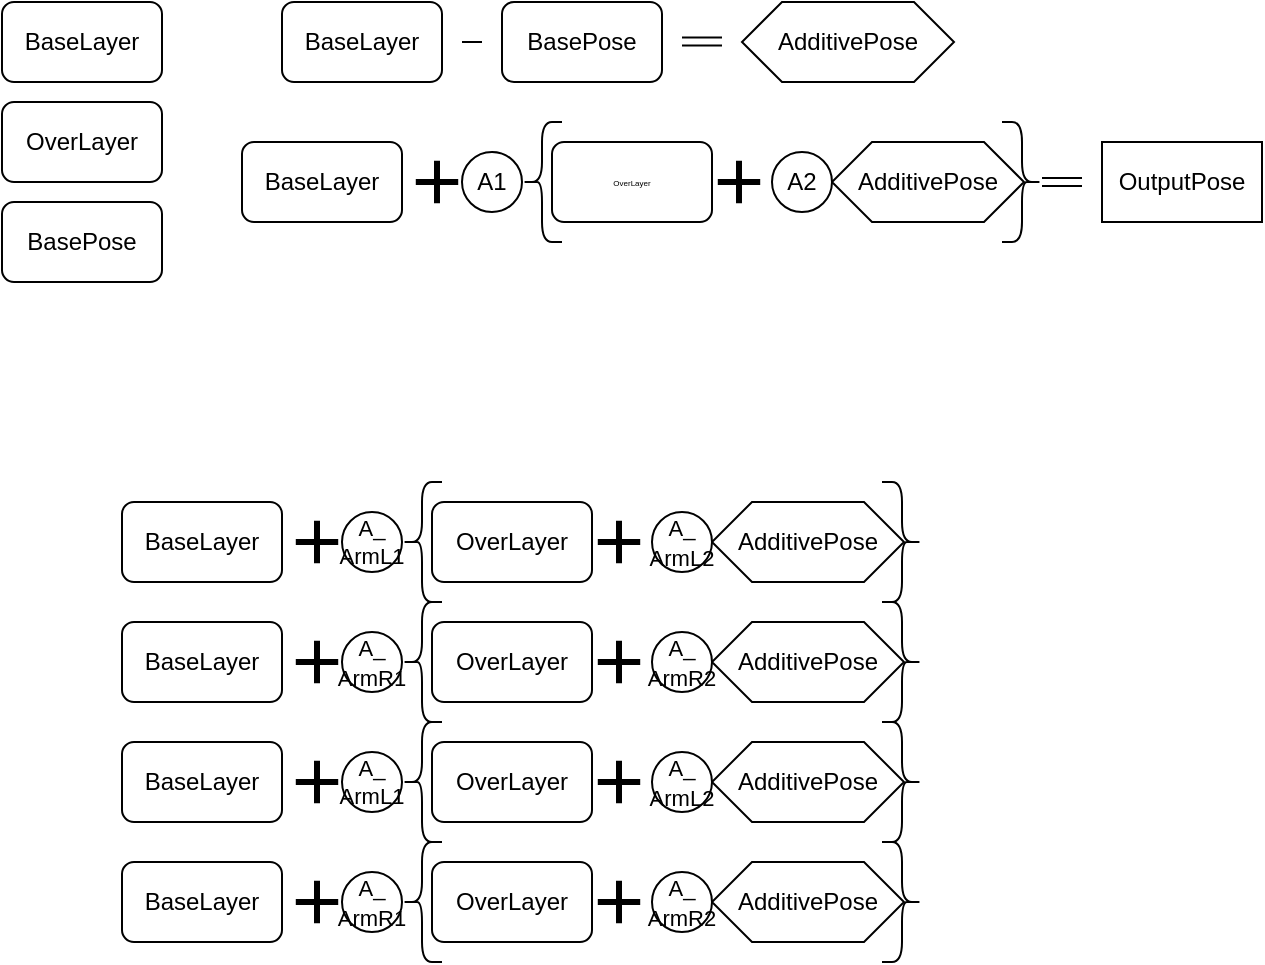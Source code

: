 <mxfile version="17.4.0" type="github">
  <diagram id="vrn0HeVkJkGQ8uHqAP4W" name="Page-1">
    <mxGraphModel dx="1178" dy="641" grid="1" gridSize="10" guides="1" tooltips="1" connect="1" arrows="1" fold="1" page="1" pageScale="1" pageWidth="827" pageHeight="1169" math="0" shadow="0">
      <root>
        <mxCell id="0" />
        <mxCell id="1" parent="0" />
        <mxCell id="xuFwdp0xskdRImY5IUV7-2" value="BaseLayer" style="rounded=1;whiteSpace=wrap;html=1;" parent="1" vertex="1">
          <mxGeometry x="50" y="250" width="80" height="40" as="geometry" />
        </mxCell>
        <mxCell id="xuFwdp0xskdRImY5IUV7-3" value="OverLayer" style="rounded=1;whiteSpace=wrap;html=1;" parent="1" vertex="1">
          <mxGeometry x="50" y="300" width="80" height="40" as="geometry" />
        </mxCell>
        <mxCell id="xuFwdp0xskdRImY5IUV7-4" value="BasePose" style="rounded=1;whiteSpace=wrap;html=1;" parent="1" vertex="1">
          <mxGeometry x="50" y="350" width="80" height="40" as="geometry" />
        </mxCell>
        <mxCell id="xuFwdp0xskdRImY5IUV7-5" value="BaseLayer" style="rounded=1;whiteSpace=wrap;html=1;" parent="1" vertex="1">
          <mxGeometry x="190" y="250" width="80" height="40" as="geometry" />
        </mxCell>
        <mxCell id="xuFwdp0xskdRImY5IUV7-6" value="BasePose" style="rounded=1;whiteSpace=wrap;html=1;" parent="1" vertex="1">
          <mxGeometry x="300" y="250" width="80" height="40" as="geometry" />
        </mxCell>
        <mxCell id="xuFwdp0xskdRImY5IUV7-7" value="" style="endArrow=none;html=1;rounded=0;" parent="1" edge="1">
          <mxGeometry width="50" height="50" relative="1" as="geometry">
            <mxPoint x="280" y="270" as="sourcePoint" />
            <mxPoint x="290" y="270" as="targetPoint" />
          </mxGeometry>
        </mxCell>
        <mxCell id="xuFwdp0xskdRImY5IUV7-11" value="AdditivePose" style="shape=hexagon;perimeter=hexagonPerimeter2;whiteSpace=wrap;html=1;fixedSize=1;" parent="1" vertex="1">
          <mxGeometry x="420" y="250" width="106" height="40" as="geometry" />
        </mxCell>
        <mxCell id="xuFwdp0xskdRImY5IUV7-12" value="BaseLayer" style="rounded=1;whiteSpace=wrap;html=1;" parent="1" vertex="1">
          <mxGeometry x="170" y="320" width="80" height="40" as="geometry" />
        </mxCell>
        <mxCell id="xuFwdp0xskdRImY5IUV7-13" value="&lt;font style=&quot;font-size: 4px&quot;&gt;OverLayer&lt;/font&gt;" style="rounded=1;whiteSpace=wrap;html=1;fontSize=5;" parent="1" vertex="1">
          <mxGeometry x="325" y="320" width="80" height="40" as="geometry" />
        </mxCell>
        <mxCell id="xuFwdp0xskdRImY5IUV7-14" value="AdditivePose" style="shape=hexagon;perimeter=hexagonPerimeter2;whiteSpace=wrap;html=1;fixedSize=1;" parent="1" vertex="1">
          <mxGeometry x="465" y="320" width="96" height="40" as="geometry" />
        </mxCell>
        <mxCell id="xuFwdp0xskdRImY5IUV7-15" value="" style="shape=umlDestroy;whiteSpace=wrap;html=1;strokeWidth=3;rotation=45;" parent="1" vertex="1">
          <mxGeometry x="411" y="332.5" width="15" height="15" as="geometry" />
        </mxCell>
        <mxCell id="xuFwdp0xskdRImY5IUV7-16" value="" style="shape=umlDestroy;whiteSpace=wrap;html=1;strokeWidth=3;rotation=45;" parent="1" vertex="1">
          <mxGeometry x="260" y="332.5" width="15" height="15" as="geometry" />
        </mxCell>
        <mxCell id="xuFwdp0xskdRImY5IUV7-18" value="" style="shape=link;html=1;rounded=0;" parent="1" edge="1">
          <mxGeometry relative="1" as="geometry">
            <mxPoint x="570" y="340" as="sourcePoint" />
            <mxPoint x="590" y="340" as="targetPoint" />
          </mxGeometry>
        </mxCell>
        <mxCell id="xuFwdp0xskdRImY5IUV7-20" value="" style="shape=link;html=1;rounded=0;" parent="1" edge="1">
          <mxGeometry relative="1" as="geometry">
            <mxPoint x="410" y="269.71" as="sourcePoint" />
            <mxPoint x="390" y="269.71" as="targetPoint" />
          </mxGeometry>
        </mxCell>
        <mxCell id="xuFwdp0xskdRImY5IUV7-22" value="OutputPose" style="rounded=0;whiteSpace=wrap;html=1;" parent="1" vertex="1">
          <mxGeometry x="600" y="320" width="80" height="40" as="geometry" />
        </mxCell>
        <mxCell id="xuFwdp0xskdRImY5IUV7-25" value="" style="shape=curlyBracket;whiteSpace=wrap;html=1;rounded=1;" parent="1" vertex="1">
          <mxGeometry x="310" y="310" width="20" height="60" as="geometry" />
        </mxCell>
        <mxCell id="xuFwdp0xskdRImY5IUV7-26" value="" style="shape=curlyBracket;whiteSpace=wrap;html=1;rounded=1;flipH=1;" parent="1" vertex="1">
          <mxGeometry x="550" y="310" width="20" height="60" as="geometry" />
        </mxCell>
        <mxCell id="xuFwdp0xskdRImY5IUV7-27" value="A1" style="ellipse;whiteSpace=wrap;html=1;aspect=fixed;" parent="1" vertex="1">
          <mxGeometry x="280" y="325" width="30" height="30" as="geometry" />
        </mxCell>
        <mxCell id="xuFwdp0xskdRImY5IUV7-28" value="A2" style="ellipse;whiteSpace=wrap;html=1;aspect=fixed;" parent="1" vertex="1">
          <mxGeometry x="435" y="325" width="30" height="30" as="geometry" />
        </mxCell>
        <mxCell id="xuFwdp0xskdRImY5IUV7-37" value="BaseLayer" style="rounded=1;whiteSpace=wrap;html=1;" parent="1" vertex="1">
          <mxGeometry x="110" y="500" width="80" height="40" as="geometry" />
        </mxCell>
        <mxCell id="xuFwdp0xskdRImY5IUV7-38" value="OverLayer" style="rounded=1;whiteSpace=wrap;html=1;" parent="1" vertex="1">
          <mxGeometry x="265" y="500" width="80" height="40" as="geometry" />
        </mxCell>
        <mxCell id="xuFwdp0xskdRImY5IUV7-39" value="AdditivePose" style="shape=hexagon;perimeter=hexagonPerimeter2;whiteSpace=wrap;html=1;fixedSize=1;" parent="1" vertex="1">
          <mxGeometry x="405" y="500" width="96" height="40" as="geometry" />
        </mxCell>
        <mxCell id="xuFwdp0xskdRImY5IUV7-40" value="" style="shape=umlDestroy;whiteSpace=wrap;html=1;strokeWidth=3;rotation=45;" parent="1" vertex="1">
          <mxGeometry x="351" y="512.5" width="15" height="15" as="geometry" />
        </mxCell>
        <mxCell id="xuFwdp0xskdRImY5IUV7-41" value="" style="shape=umlDestroy;whiteSpace=wrap;html=1;strokeWidth=3;rotation=45;" parent="1" vertex="1">
          <mxGeometry x="200" y="512.5" width="15" height="15" as="geometry" />
        </mxCell>
        <mxCell id="xuFwdp0xskdRImY5IUV7-42" value="" style="shape=curlyBracket;whiteSpace=wrap;html=1;rounded=1;" parent="1" vertex="1">
          <mxGeometry x="250" y="490" width="20" height="60" as="geometry" />
        </mxCell>
        <mxCell id="xuFwdp0xskdRImY5IUV7-43" value="" style="shape=curlyBracket;whiteSpace=wrap;html=1;rounded=1;flipH=1;" parent="1" vertex="1">
          <mxGeometry x="490" y="490" width="20" height="60" as="geometry" />
        </mxCell>
        <mxCell id="xuFwdp0xskdRImY5IUV7-44" value="&lt;p style=&quot;font-size: 11px&quot;&gt;&lt;font style=&quot;font-size: 11px ; line-height: 1&quot;&gt;A_&lt;br style=&quot;font-size: 11px&quot;&gt;&lt;/font&gt;&lt;font style=&quot;font-size: 11px ; line-height: 1&quot;&gt;ArmL1&lt;/font&gt;&lt;/p&gt;" style="ellipse;whiteSpace=wrap;html=1;aspect=fixed;fontSize=9;align=center;" parent="1" vertex="1">
          <mxGeometry x="220" y="505" width="30" height="30" as="geometry" />
        </mxCell>
        <mxCell id="xuFwdp0xskdRImY5IUV7-45" value="&lt;font style=&quot;font-size: 11px ; line-height: 1&quot;&gt;A_&lt;br&gt;&lt;/font&gt;&lt;font style=&quot;font-size: 11px ; line-height: 1&quot;&gt;ArmL2&lt;/font&gt;" style="ellipse;whiteSpace=wrap;html=1;aspect=fixed;" parent="1" vertex="1">
          <mxGeometry x="375" y="505" width="30" height="30" as="geometry" />
        </mxCell>
        <mxCell id="xuFwdp0xskdRImY5IUV7-46" value="BaseLayer" style="rounded=1;whiteSpace=wrap;html=1;" parent="1" vertex="1">
          <mxGeometry x="110" y="560" width="80" height="40" as="geometry" />
        </mxCell>
        <mxCell id="xuFwdp0xskdRImY5IUV7-47" value="OverLayer" style="rounded=1;whiteSpace=wrap;html=1;" parent="1" vertex="1">
          <mxGeometry x="265" y="560" width="80" height="40" as="geometry" />
        </mxCell>
        <mxCell id="xuFwdp0xskdRImY5IUV7-48" value="AdditivePose" style="shape=hexagon;perimeter=hexagonPerimeter2;whiteSpace=wrap;html=1;fixedSize=1;" parent="1" vertex="1">
          <mxGeometry x="405" y="560" width="96" height="40" as="geometry" />
        </mxCell>
        <mxCell id="xuFwdp0xskdRImY5IUV7-49" value="" style="shape=umlDestroy;whiteSpace=wrap;html=1;strokeWidth=3;rotation=45;" parent="1" vertex="1">
          <mxGeometry x="351" y="572.5" width="15" height="15" as="geometry" />
        </mxCell>
        <mxCell id="xuFwdp0xskdRImY5IUV7-50" value="" style="shape=umlDestroy;whiteSpace=wrap;html=1;strokeWidth=3;rotation=45;" parent="1" vertex="1">
          <mxGeometry x="200" y="572.5" width="15" height="15" as="geometry" />
        </mxCell>
        <mxCell id="xuFwdp0xskdRImY5IUV7-51" value="" style="shape=curlyBracket;whiteSpace=wrap;html=1;rounded=1;" parent="1" vertex="1">
          <mxGeometry x="250" y="550" width="20" height="60" as="geometry" />
        </mxCell>
        <mxCell id="xuFwdp0xskdRImY5IUV7-52" value="" style="shape=curlyBracket;whiteSpace=wrap;html=1;rounded=1;flipH=1;" parent="1" vertex="1">
          <mxGeometry x="490" y="550" width="20" height="60" as="geometry" />
        </mxCell>
        <mxCell id="xuFwdp0xskdRImY5IUV7-53" value="&lt;font style=&quot;font-size: 11px ; line-height: 1&quot;&gt;A_&lt;br&gt;&lt;/font&gt;&lt;font style=&quot;font-size: 11px ; line-height: 1&quot;&gt;ArmR1&lt;/font&gt;" style="ellipse;whiteSpace=wrap;html=1;aspect=fixed;" parent="1" vertex="1">
          <mxGeometry x="220" y="565" width="30" height="30" as="geometry" />
        </mxCell>
        <mxCell id="xuFwdp0xskdRImY5IUV7-54" value="&lt;font style=&quot;font-size: 11px ; line-height: 1&quot;&gt;A_&lt;br&gt;&lt;/font&gt;&lt;font style=&quot;font-size: 11px ; line-height: 1&quot;&gt;ArmR2&lt;/font&gt;" style="ellipse;whiteSpace=wrap;html=1;aspect=fixed;" parent="1" vertex="1">
          <mxGeometry x="375" y="565" width="30" height="30" as="geometry" />
        </mxCell>
        <mxCell id="5t36PK5r0zmvd9MRUijt-1" value="BaseLayer" style="rounded=1;whiteSpace=wrap;html=1;" vertex="1" parent="1">
          <mxGeometry x="110" y="620" width="80" height="40" as="geometry" />
        </mxCell>
        <mxCell id="5t36PK5r0zmvd9MRUijt-2" value="OverLayer" style="rounded=1;whiteSpace=wrap;html=1;" vertex="1" parent="1">
          <mxGeometry x="265" y="620" width="80" height="40" as="geometry" />
        </mxCell>
        <mxCell id="5t36PK5r0zmvd9MRUijt-3" value="AdditivePose" style="shape=hexagon;perimeter=hexagonPerimeter2;whiteSpace=wrap;html=1;fixedSize=1;" vertex="1" parent="1">
          <mxGeometry x="405" y="620" width="96" height="40" as="geometry" />
        </mxCell>
        <mxCell id="5t36PK5r0zmvd9MRUijt-4" value="" style="shape=umlDestroy;whiteSpace=wrap;html=1;strokeWidth=3;rotation=45;" vertex="1" parent="1">
          <mxGeometry x="351" y="632.5" width="15" height="15" as="geometry" />
        </mxCell>
        <mxCell id="5t36PK5r0zmvd9MRUijt-5" value="" style="shape=umlDestroy;whiteSpace=wrap;html=1;strokeWidth=3;rotation=45;" vertex="1" parent="1">
          <mxGeometry x="200" y="632.5" width="15" height="15" as="geometry" />
        </mxCell>
        <mxCell id="5t36PK5r0zmvd9MRUijt-6" value="" style="shape=curlyBracket;whiteSpace=wrap;html=1;rounded=1;" vertex="1" parent="1">
          <mxGeometry x="250" y="610" width="20" height="60" as="geometry" />
        </mxCell>
        <mxCell id="5t36PK5r0zmvd9MRUijt-7" value="" style="shape=curlyBracket;whiteSpace=wrap;html=1;rounded=1;flipH=1;" vertex="1" parent="1">
          <mxGeometry x="490" y="610" width="20" height="60" as="geometry" />
        </mxCell>
        <mxCell id="5t36PK5r0zmvd9MRUijt-8" value="&lt;p style=&quot;font-size: 11px&quot;&gt;&lt;font style=&quot;font-size: 11px ; line-height: 1&quot;&gt;A_&lt;br style=&quot;font-size: 11px&quot;&gt;&lt;/font&gt;&lt;font style=&quot;font-size: 11px ; line-height: 1&quot;&gt;ArmL1&lt;/font&gt;&lt;/p&gt;" style="ellipse;whiteSpace=wrap;html=1;aspect=fixed;fontSize=9;align=center;" vertex="1" parent="1">
          <mxGeometry x="220" y="625" width="30" height="30" as="geometry" />
        </mxCell>
        <mxCell id="5t36PK5r0zmvd9MRUijt-9" value="&lt;font style=&quot;font-size: 11px ; line-height: 1&quot;&gt;A_&lt;br&gt;&lt;/font&gt;&lt;font style=&quot;font-size: 11px ; line-height: 1&quot;&gt;ArmL2&lt;/font&gt;" style="ellipse;whiteSpace=wrap;html=1;aspect=fixed;" vertex="1" parent="1">
          <mxGeometry x="375" y="625" width="30" height="30" as="geometry" />
        </mxCell>
        <mxCell id="5t36PK5r0zmvd9MRUijt-10" value="BaseLayer" style="rounded=1;whiteSpace=wrap;html=1;" vertex="1" parent="1">
          <mxGeometry x="110" y="680" width="80" height="40" as="geometry" />
        </mxCell>
        <mxCell id="5t36PK5r0zmvd9MRUijt-11" value="OverLayer" style="rounded=1;whiteSpace=wrap;html=1;" vertex="1" parent="1">
          <mxGeometry x="265" y="680" width="80" height="40" as="geometry" />
        </mxCell>
        <mxCell id="5t36PK5r0zmvd9MRUijt-12" value="AdditivePose" style="shape=hexagon;perimeter=hexagonPerimeter2;whiteSpace=wrap;html=1;fixedSize=1;" vertex="1" parent="1">
          <mxGeometry x="405" y="680" width="96" height="40" as="geometry" />
        </mxCell>
        <mxCell id="5t36PK5r0zmvd9MRUijt-13" value="" style="shape=umlDestroy;whiteSpace=wrap;html=1;strokeWidth=3;rotation=45;" vertex="1" parent="1">
          <mxGeometry x="351" y="692.5" width="15" height="15" as="geometry" />
        </mxCell>
        <mxCell id="5t36PK5r0zmvd9MRUijt-14" value="" style="shape=umlDestroy;whiteSpace=wrap;html=1;strokeWidth=3;rotation=45;" vertex="1" parent="1">
          <mxGeometry x="200" y="692.5" width="15" height="15" as="geometry" />
        </mxCell>
        <mxCell id="5t36PK5r0zmvd9MRUijt-15" value="" style="shape=curlyBracket;whiteSpace=wrap;html=1;rounded=1;" vertex="1" parent="1">
          <mxGeometry x="250" y="670" width="20" height="60" as="geometry" />
        </mxCell>
        <mxCell id="5t36PK5r0zmvd9MRUijt-16" value="" style="shape=curlyBracket;whiteSpace=wrap;html=1;rounded=1;flipH=1;" vertex="1" parent="1">
          <mxGeometry x="490" y="670" width="20" height="60" as="geometry" />
        </mxCell>
        <mxCell id="5t36PK5r0zmvd9MRUijt-17" value="&lt;font style=&quot;font-size: 11px ; line-height: 1&quot;&gt;A_&lt;br&gt;&lt;/font&gt;&lt;font style=&quot;font-size: 11px ; line-height: 1&quot;&gt;ArmR1&lt;/font&gt;" style="ellipse;whiteSpace=wrap;html=1;aspect=fixed;" vertex="1" parent="1">
          <mxGeometry x="220" y="685" width="30" height="30" as="geometry" />
        </mxCell>
        <mxCell id="5t36PK5r0zmvd9MRUijt-18" value="&lt;font style=&quot;font-size: 11px ; line-height: 1&quot;&gt;A_&lt;br&gt;&lt;/font&gt;&lt;font style=&quot;font-size: 11px ; line-height: 1&quot;&gt;ArmR2&lt;/font&gt;" style="ellipse;whiteSpace=wrap;html=1;aspect=fixed;" vertex="1" parent="1">
          <mxGeometry x="375" y="685" width="30" height="30" as="geometry" />
        </mxCell>
      </root>
    </mxGraphModel>
  </diagram>
</mxfile>
